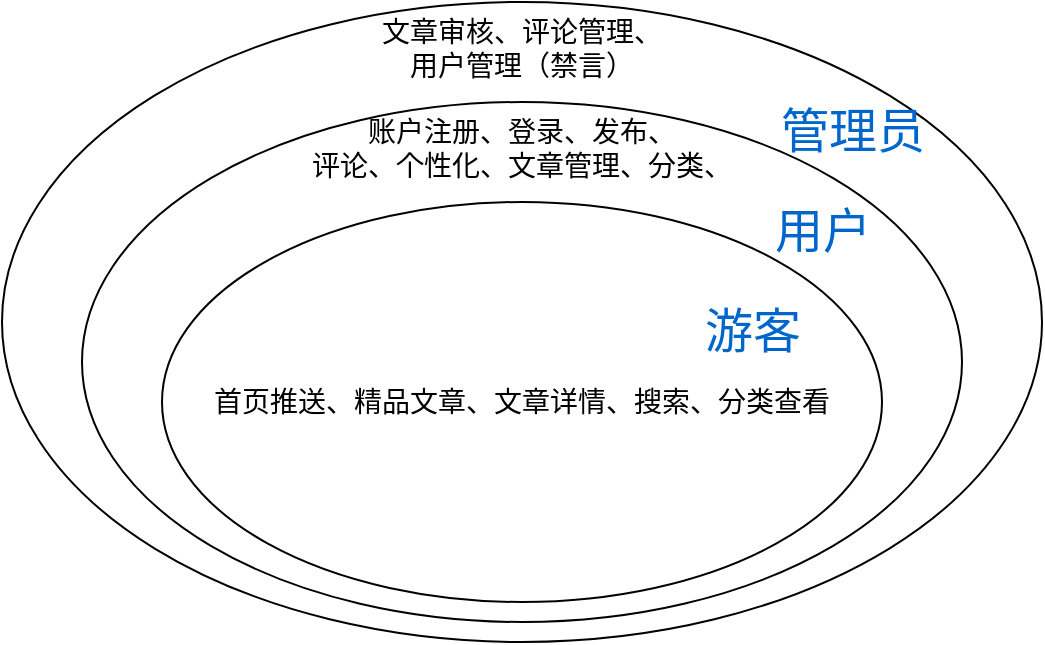 <mxfile>
    <diagram id="tVVgGvJdZm6DcIY5s1S6" name="Page-1">
        <mxGraphModel dx="462" dy="574" grid="1" gridSize="10" guides="1" tooltips="1" connect="1" arrows="1" fold="1" page="1" pageScale="1" pageWidth="850" pageHeight="1100" math="0" shadow="0">
            <root>
                <mxCell id="0"/>
                <mxCell id="1" parent="0"/>
                <mxCell id="2" value="&lt;font style=&quot;font-size: 14px&quot;&gt;文章审核、评论管理、&lt;br&gt;用户管理（禁言）&lt;/font&gt;" style="ellipse;whiteSpace=wrap;html=1;verticalAlign=top;" parent="1" vertex="1">
                    <mxGeometry x="80" y="80" width="520" height="320" as="geometry"/>
                </mxCell>
                <mxCell id="3" value="&lt;font style=&quot;font-size: 14px&quot;&gt;账户注册、登录、发布、&lt;br&gt;评论、个性化、文章管理、分类、&lt;/font&gt;" style="ellipse;whiteSpace=wrap;html=1;verticalAlign=top;" parent="1" vertex="1">
                    <mxGeometry x="120" y="130" width="440" height="260" as="geometry"/>
                </mxCell>
                <mxCell id="4" value="&lt;font style=&quot;font-size: 14px&quot;&gt;首页推送、精品文章、文章详情、搜索、分类查看&lt;/font&gt;" style="ellipse;whiteSpace=wrap;html=1;" parent="1" vertex="1">
                    <mxGeometry x="160" y="180" width="360" height="200" as="geometry"/>
                </mxCell>
                <mxCell id="5" value="&lt;font color=&quot;#0066cc&quot; style=&quot;font-size: 24px&quot;&gt;游客&lt;/font&gt;" style="text;html=1;align=center;verticalAlign=middle;resizable=0;points=[];autosize=1;strokeColor=none;fillColor=none;fontSize=14;" parent="1" vertex="1">
                    <mxGeometry x="425" y="230" width="60" height="30" as="geometry"/>
                </mxCell>
                <mxCell id="6" value="&lt;font color=&quot;#0066cc&quot; style=&quot;font-size: 24px&quot;&gt;用户&lt;/font&gt;" style="text;html=1;align=center;verticalAlign=middle;resizable=0;points=[];autosize=1;strokeColor=none;fillColor=none;fontSize=14;" parent="1" vertex="1">
                    <mxGeometry x="460" y="180" width="60" height="30" as="geometry"/>
                </mxCell>
                <mxCell id="7" value="&lt;font color=&quot;#0066cc&quot; style=&quot;font-size: 24px&quot;&gt;管理员&lt;/font&gt;" style="text;html=1;align=center;verticalAlign=middle;resizable=0;points=[];autosize=1;strokeColor=none;fillColor=none;fontSize=14;" parent="1" vertex="1">
                    <mxGeometry x="460" y="130" width="90" height="30" as="geometry"/>
                </mxCell>
            </root>
        </mxGraphModel>
    </diagram>
</mxfile>